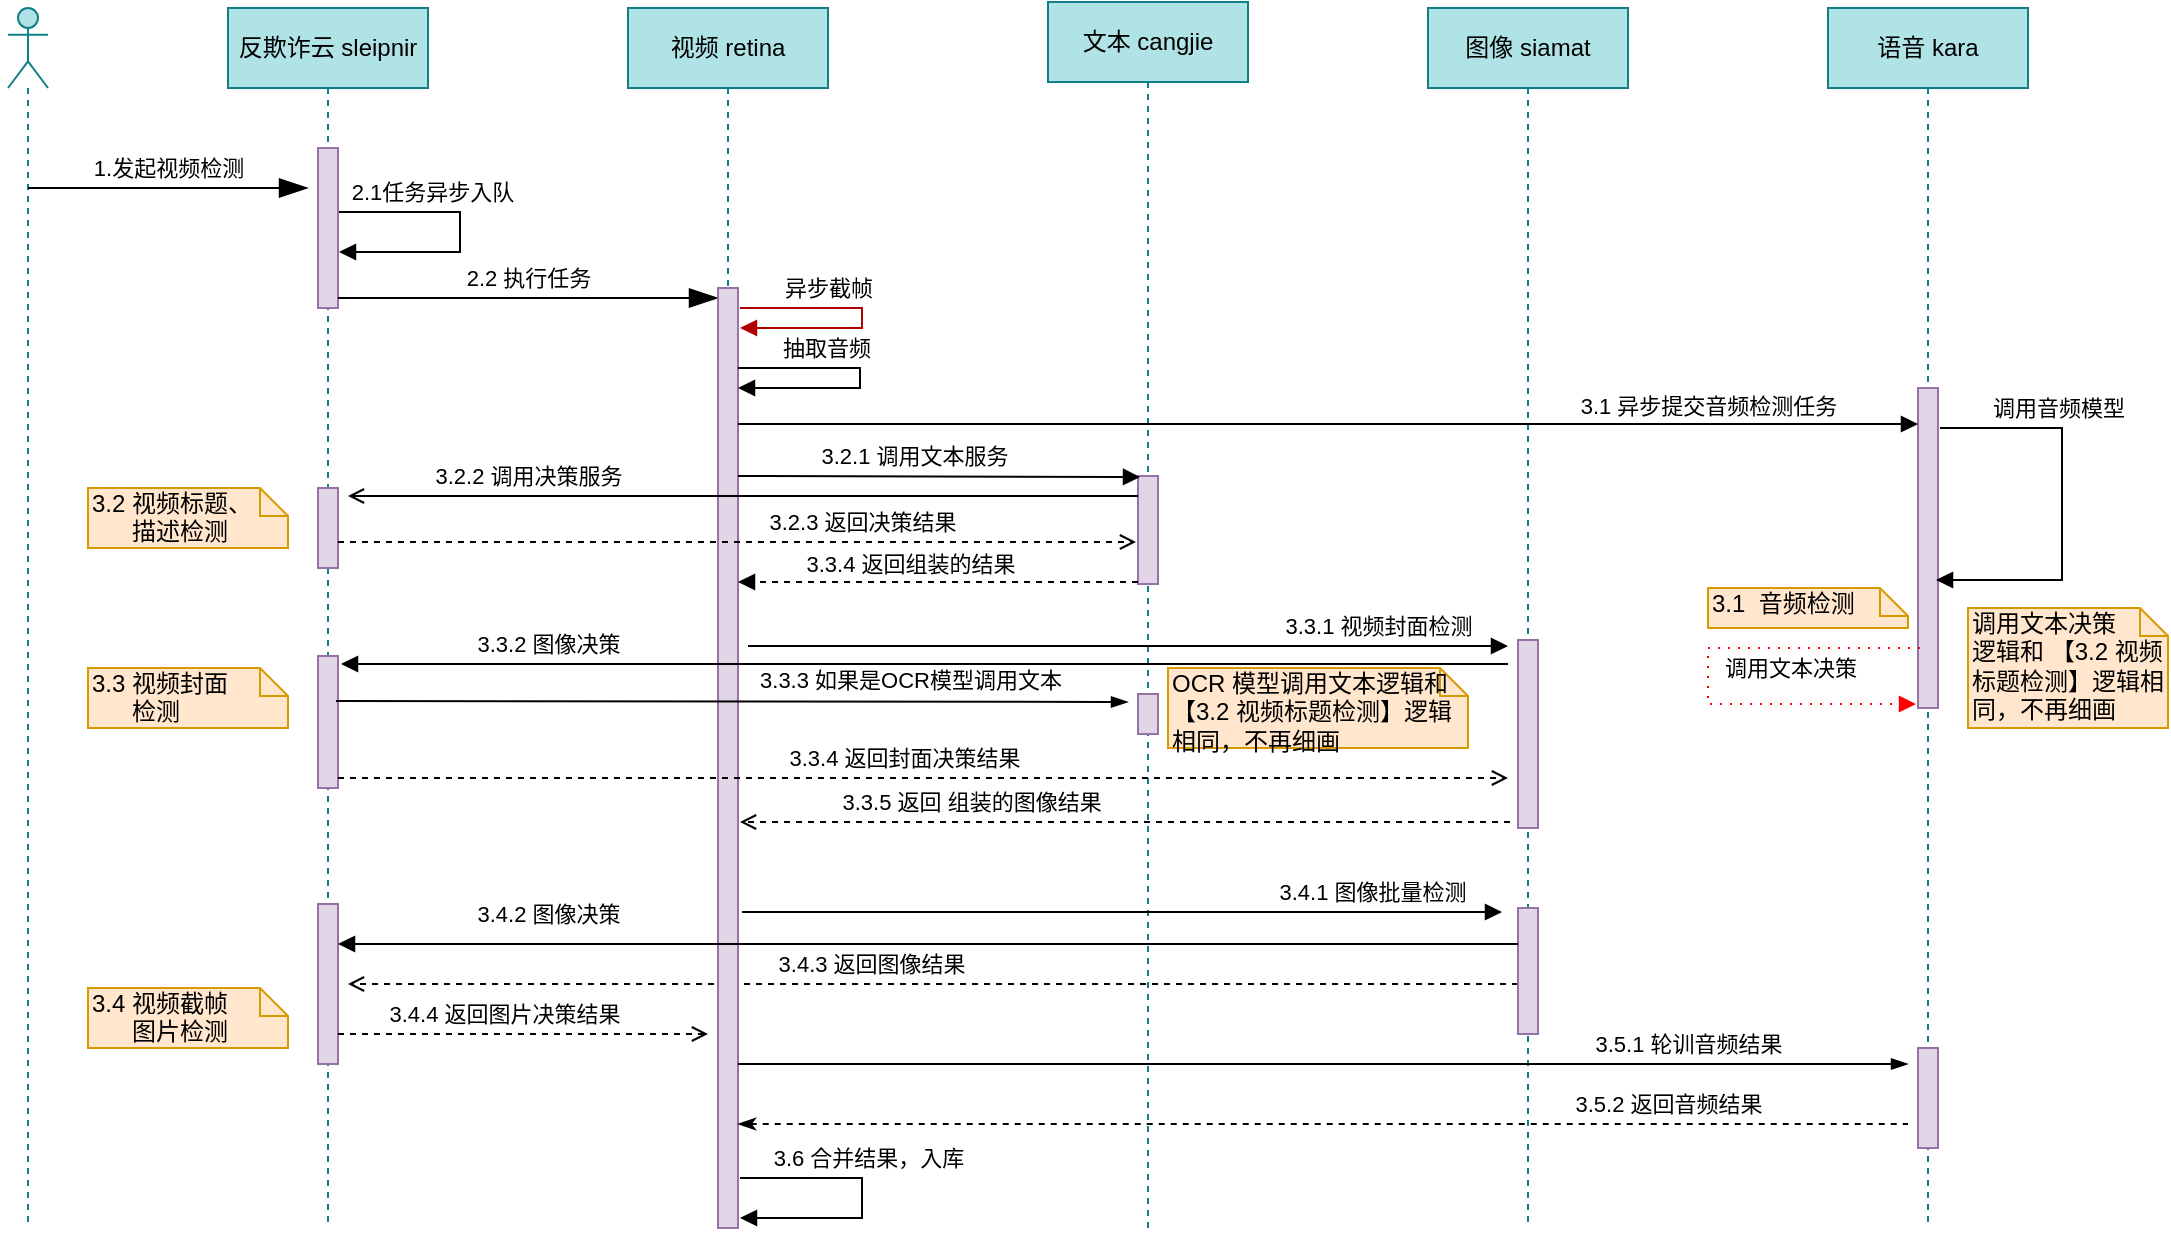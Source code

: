 <mxfile version="13.8.0" type="github">
  <diagram id="AKO_I97irhz80ixM5-JJ" name="Page-1">
    <mxGraphModel dx="1188" dy="762" grid="1" gridSize="10" guides="1" tooltips="1" connect="1" arrows="1" fold="1" page="1" pageScale="1" pageWidth="827" pageHeight="1169" math="0" shadow="0">
      <root>
        <mxCell id="0" />
        <mxCell id="1" parent="0" />
        <mxCell id="uggn_2pLRfB9Us7H2j-P-1" value="" style="edgeStyle=orthogonalEdgeStyle;html=1;align=left;spacingLeft=2;endArrow=block;rounded=0;fillColor=#e51400;strokeColor=#B20000;" edge="1" parent="1">
          <mxGeometry x="-0.142" y="36" relative="1" as="geometry">
            <mxPoint x="446" y="300" as="sourcePoint" />
            <Array as="points">
              <mxPoint x="507" y="300" />
              <mxPoint x="507" y="310" />
            </Array>
            <mxPoint x="446" y="310" as="targetPoint" />
            <mxPoint x="-16" y="-30" as="offset" />
          </mxGeometry>
        </mxCell>
        <mxCell id="uggn_2pLRfB9Us7H2j-P-2" value="&lt;span style=&quot;text-align: left&quot;&gt;异步截帧&lt;/span&gt;" style="edgeLabel;html=1;align=center;verticalAlign=middle;resizable=0;points=[];" vertex="1" connectable="0" parent="uggn_2pLRfB9Us7H2j-P-1">
          <mxGeometry x="-0.582" y="-1" relative="1" as="geometry">
            <mxPoint x="16.5" y="-11" as="offset" />
          </mxGeometry>
        </mxCell>
        <mxCell id="uggn_2pLRfB9Us7H2j-P-3" value="" style="shape=umlLifeline;participant=umlActor;perimeter=lifelinePerimeter;whiteSpace=wrap;html=1;container=1;collapsible=0;recursiveResize=0;verticalAlign=top;spacingTop=36;outlineConnect=0;fillColor=#b0e3e6;strokeColor=#0e8088;" vertex="1" parent="1">
          <mxGeometry x="80" y="150" width="20" height="610" as="geometry" />
        </mxCell>
        <mxCell id="uggn_2pLRfB9Us7H2j-P-4" value="反欺诈云 sleipnir" style="shape=umlLifeline;perimeter=lifelinePerimeter;whiteSpace=wrap;html=1;container=1;collapsible=0;recursiveResize=0;outlineConnect=0;fillColor=#b0e3e6;strokeColor=#0e8088;" vertex="1" parent="1">
          <mxGeometry x="190" y="150" width="100" height="610" as="geometry" />
        </mxCell>
        <mxCell id="uggn_2pLRfB9Us7H2j-P-5" value="" style="html=1;points=[];perimeter=orthogonalPerimeter;fillColor=#e1d5e7;strokeColor=#9673a6;" vertex="1" parent="uggn_2pLRfB9Us7H2j-P-4">
          <mxGeometry x="45" y="70" width="10" height="80" as="geometry" />
        </mxCell>
        <mxCell id="uggn_2pLRfB9Us7H2j-P-6" value="" style="endArrow=blockThin;endFill=1;endSize=12;html=1;" edge="1" parent="uggn_2pLRfB9Us7H2j-P-4">
          <mxGeometry width="160" relative="1" as="geometry">
            <mxPoint x="55" y="145" as="sourcePoint" />
            <mxPoint x="245" y="145" as="targetPoint" />
          </mxGeometry>
        </mxCell>
        <mxCell id="uggn_2pLRfB9Us7H2j-P-7" value="2.2 执行任务" style="edgeLabel;html=1;align=center;verticalAlign=middle;resizable=0;points=[];" vertex="1" connectable="0" parent="uggn_2pLRfB9Us7H2j-P-6">
          <mxGeometry x="-0.147" y="2" relative="1" as="geometry">
            <mxPoint x="14" y="-8" as="offset" />
          </mxGeometry>
        </mxCell>
        <mxCell id="uggn_2pLRfB9Us7H2j-P-8" value="" style="html=1;points=[];perimeter=orthogonalPerimeter;fillColor=#e1d5e7;strokeColor=#9673a6;" vertex="1" parent="uggn_2pLRfB9Us7H2j-P-4">
          <mxGeometry x="45" y="240" width="10" height="40" as="geometry" />
        </mxCell>
        <mxCell id="uggn_2pLRfB9Us7H2j-P-9" value="" style="html=1;points=[];perimeter=orthogonalPerimeter;fillColor=#e1d5e7;strokeColor=#9673a6;" vertex="1" parent="uggn_2pLRfB9Us7H2j-P-4">
          <mxGeometry x="45" y="324" width="10" height="66" as="geometry" />
        </mxCell>
        <mxCell id="uggn_2pLRfB9Us7H2j-P-10" value="" style="html=1;points=[];perimeter=orthogonalPerimeter;fillColor=#e1d5e7;strokeColor=#9673a6;" vertex="1" parent="uggn_2pLRfB9Us7H2j-P-4">
          <mxGeometry x="45" y="448" width="10" height="80" as="geometry" />
        </mxCell>
        <mxCell id="uggn_2pLRfB9Us7H2j-P-15" style="edgeStyle=elbowEdgeStyle;rounded=0;orthogonalLoop=1;jettySize=auto;elbow=vertical;html=1;endArrow=open;endFill=0;dashed=1;" edge="1" parent="uggn_2pLRfB9Us7H2j-P-4">
          <mxGeometry relative="1" as="geometry">
            <mxPoint x="645" y="488" as="sourcePoint" />
            <mxPoint x="60" y="488" as="targetPoint" />
          </mxGeometry>
        </mxCell>
        <mxCell id="uggn_2pLRfB9Us7H2j-P-16" value="&amp;nbsp;3.4.3 返回图像结果" style="edgeLabel;html=1;align=center;verticalAlign=middle;resizable=0;points=[];" vertex="1" connectable="0" parent="uggn_2pLRfB9Us7H2j-P-15">
          <mxGeometry x="0.135" y="-2" relative="1" as="geometry">
            <mxPoint x="7" y="-8" as="offset" />
          </mxGeometry>
        </mxCell>
        <mxCell id="uggn_2pLRfB9Us7H2j-P-17" style="edgeStyle=elbowEdgeStyle;rounded=0;orthogonalLoop=1;jettySize=auto;elbow=vertical;html=1;dashed=1;endArrow=open;endFill=0;" edge="1" parent="uggn_2pLRfB9Us7H2j-P-4">
          <mxGeometry relative="1" as="geometry">
            <mxPoint x="55" y="513" as="sourcePoint" />
            <mxPoint x="240" y="513" as="targetPoint" />
          </mxGeometry>
        </mxCell>
        <mxCell id="uggn_2pLRfB9Us7H2j-P-18" value="3.4.4 返回图片决策结果" style="edgeLabel;html=1;align=center;verticalAlign=middle;resizable=0;points=[];" vertex="1" connectable="0" parent="uggn_2pLRfB9Us7H2j-P-17">
          <mxGeometry y="-31" relative="1" as="geometry">
            <mxPoint x="-10" y="-41" as="offset" />
          </mxGeometry>
        </mxCell>
        <mxCell id="uggn_2pLRfB9Us7H2j-P-20" value="" style="endArrow=blockThin;endFill=1;endSize=12;html=1;arcSize=15;startFill=0;orthogonalLoop=1;noJump=1;snapToPoint=1;fixDash=0;editable=0;metaEdit=0;" edge="1" parent="1">
          <mxGeometry width="160" relative="1" as="geometry">
            <mxPoint x="90" y="240" as="sourcePoint" />
            <mxPoint x="230" y="240" as="targetPoint" />
          </mxGeometry>
        </mxCell>
        <mxCell id="uggn_2pLRfB9Us7H2j-P-21" value="1.发起视频检测" style="edgeLabel;html=1;align=center;verticalAlign=middle;resizable=0;points=[];" vertex="1" connectable="0" parent="uggn_2pLRfB9Us7H2j-P-20">
          <mxGeometry x="0.143" y="-32" relative="1" as="geometry">
            <mxPoint x="-10" y="-42" as="offset" />
          </mxGeometry>
        </mxCell>
        <mxCell id="uggn_2pLRfB9Us7H2j-P-22" value="视频 retina" style="shape=umlLifeline;perimeter=lifelinePerimeter;whiteSpace=wrap;html=1;container=1;collapsible=0;recursiveResize=0;outlineConnect=0;fillColor=#b0e3e6;strokeColor=#0e8088;" vertex="1" parent="1">
          <mxGeometry x="390" y="150" width="100" height="610" as="geometry" />
        </mxCell>
        <mxCell id="uggn_2pLRfB9Us7H2j-P-23" value="" style="html=1;points=[];perimeter=orthogonalPerimeter;fillColor=#e1d5e7;strokeColor=#9673a6;" vertex="1" parent="uggn_2pLRfB9Us7H2j-P-22">
          <mxGeometry x="45" y="140" width="10" height="470" as="geometry" />
        </mxCell>
        <mxCell id="uggn_2pLRfB9Us7H2j-P-24" value="文本 cangjie" style="shape=umlLifeline;perimeter=lifelinePerimeter;whiteSpace=wrap;html=1;container=1;collapsible=0;recursiveResize=0;outlineConnect=0;fillColor=#b0e3e6;strokeColor=#0e8088;" vertex="1" parent="1">
          <mxGeometry x="600" y="147" width="100" height="613" as="geometry" />
        </mxCell>
        <mxCell id="uggn_2pLRfB9Us7H2j-P-25" value="" style="html=1;points=[];perimeter=orthogonalPerimeter;fillColor=#e1d5e7;strokeColor=#9673a6;" vertex="1" parent="uggn_2pLRfB9Us7H2j-P-24">
          <mxGeometry x="45" y="237" width="10" height="54" as="geometry" />
        </mxCell>
        <mxCell id="uggn_2pLRfB9Us7H2j-P-69" value="" style="html=1;points=[];perimeter=orthogonalPerimeter;fillColor=#e1d5e7;strokeColor=#9673a6;" vertex="1" parent="uggn_2pLRfB9Us7H2j-P-24">
          <mxGeometry x="45" y="346" width="10" height="20" as="geometry" />
        </mxCell>
        <mxCell id="uggn_2pLRfB9Us7H2j-P-26" value="图像 siamat" style="shape=umlLifeline;perimeter=lifelinePerimeter;whiteSpace=wrap;html=1;container=1;collapsible=0;recursiveResize=0;outlineConnect=0;fillColor=#b0e3e6;strokeColor=#0e8088;" vertex="1" parent="1">
          <mxGeometry x="790" y="150" width="100" height="610" as="geometry" />
        </mxCell>
        <mxCell id="uggn_2pLRfB9Us7H2j-P-27" value="" style="html=1;points=[];perimeter=orthogonalPerimeter;fillColor=#e1d5e7;strokeColor=#9673a6;" vertex="1" parent="uggn_2pLRfB9Us7H2j-P-26">
          <mxGeometry x="45" y="316" width="10" height="94" as="geometry" />
        </mxCell>
        <mxCell id="uggn_2pLRfB9Us7H2j-P-28" value="" style="html=1;points=[];perimeter=orthogonalPerimeter;fillColor=#e1d5e7;strokeColor=#9673a6;" vertex="1" parent="uggn_2pLRfB9Us7H2j-P-26">
          <mxGeometry x="45" y="450" width="10" height="63" as="geometry" />
        </mxCell>
        <mxCell id="uggn_2pLRfB9Us7H2j-P-29" value="语音 kara" style="shape=umlLifeline;perimeter=lifelinePerimeter;whiteSpace=wrap;html=1;container=1;collapsible=0;recursiveResize=0;outlineConnect=0;fillColor=#b0e3e6;strokeColor=#0e8088;" vertex="1" parent="1">
          <mxGeometry x="990" y="150" width="100" height="610" as="geometry" />
        </mxCell>
        <mxCell id="uggn_2pLRfB9Us7H2j-P-30" value="" style="html=1;points=[];perimeter=orthogonalPerimeter;fillColor=#e1d5e7;strokeColor=#9673a6;" vertex="1" parent="uggn_2pLRfB9Us7H2j-P-29">
          <mxGeometry x="45" y="190" width="10" height="160" as="geometry" />
        </mxCell>
        <mxCell id="uggn_2pLRfB9Us7H2j-P-31" value="" style="html=1;points=[];perimeter=orthogonalPerimeter;fillColor=#e1d5e7;strokeColor=#9673a6;" vertex="1" parent="uggn_2pLRfB9Us7H2j-P-29">
          <mxGeometry x="45" y="520" width="10" height="50" as="geometry" />
        </mxCell>
        <mxCell id="uggn_2pLRfB9Us7H2j-P-32" value="" style="edgeStyle=orthogonalEdgeStyle;html=1;align=left;spacingLeft=2;endArrow=block;rounded=0;" edge="1" parent="1">
          <mxGeometry x="-0.142" y="36" relative="1" as="geometry">
            <mxPoint x="245.5" y="252" as="sourcePoint" />
            <Array as="points">
              <mxPoint x="306" y="252" />
              <mxPoint x="306" y="272" />
            </Array>
            <mxPoint x="245.5" y="272" as="targetPoint" />
            <mxPoint x="-16" y="-30" as="offset" />
          </mxGeometry>
        </mxCell>
        <mxCell id="uggn_2pLRfB9Us7H2j-P-33" value="&lt;span style=&quot;text-align: left&quot;&gt;2.1任务异步入队&lt;/span&gt;" style="edgeLabel;html=1;align=center;verticalAlign=middle;resizable=0;points=[];" vertex="1" connectable="0" parent="uggn_2pLRfB9Us7H2j-P-32">
          <mxGeometry x="-0.582" y="-1" relative="1" as="geometry">
            <mxPoint x="16.5" y="-11" as="offset" />
          </mxGeometry>
        </mxCell>
        <mxCell id="uggn_2pLRfB9Us7H2j-P-34" value="" style="edgeStyle=orthogonalEdgeStyle;html=1;align=left;spacingLeft=2;endArrow=block;rounded=0;" edge="1" parent="1">
          <mxGeometry x="-0.142" y="36" relative="1" as="geometry">
            <mxPoint x="445" y="330" as="sourcePoint" />
            <Array as="points">
              <mxPoint x="506" y="330" />
              <mxPoint x="506" y="340" />
            </Array>
            <mxPoint x="445" y="340" as="targetPoint" />
            <mxPoint x="-16" y="-30" as="offset" />
          </mxGeometry>
        </mxCell>
        <mxCell id="uggn_2pLRfB9Us7H2j-P-35" value="&lt;span style=&quot;text-align: left&quot;&gt;抽取音频&lt;/span&gt;" style="edgeLabel;html=1;align=center;verticalAlign=middle;resizable=0;points=[];" vertex="1" connectable="0" parent="uggn_2pLRfB9Us7H2j-P-34">
          <mxGeometry x="-0.582" y="-1" relative="1" as="geometry">
            <mxPoint x="16.5" y="-11" as="offset" />
          </mxGeometry>
        </mxCell>
        <mxCell id="uggn_2pLRfB9Us7H2j-P-36" style="edgeStyle=elbowEdgeStyle;rounded=0;orthogonalLoop=1;jettySize=auto;elbow=vertical;html=1;endArrow=block;endFill=1;entryX=0;entryY=0.113;entryDx=0;entryDy=0;entryPerimeter=0;" edge="1" parent="1" source="uggn_2pLRfB9Us7H2j-P-23" target="uggn_2pLRfB9Us7H2j-P-30">
          <mxGeometry relative="1" as="geometry">
            <mxPoint x="1030" y="350" as="targetPoint" />
          </mxGeometry>
        </mxCell>
        <mxCell id="uggn_2pLRfB9Us7H2j-P-37" value="3.1 异步提交音频检测任务" style="edgeLabel;html=1;align=center;verticalAlign=middle;resizable=0;points=[];" vertex="1" connectable="0" parent="uggn_2pLRfB9Us7H2j-P-36">
          <mxGeometry x="0.034" y="3" relative="1" as="geometry">
            <mxPoint x="180" y="-6" as="offset" />
          </mxGeometry>
        </mxCell>
        <mxCell id="uggn_2pLRfB9Us7H2j-P-38" value="" style="edgeStyle=orthogonalEdgeStyle;html=1;align=left;spacingLeft=2;endArrow=block;rounded=0;entryX=0.9;entryY=0.6;entryDx=0;entryDy=0;entryPerimeter=0;" edge="1" parent="1" target="uggn_2pLRfB9Us7H2j-P-30">
          <mxGeometry x="-0.142" y="36" relative="1" as="geometry">
            <mxPoint x="1046" y="360" as="sourcePoint" />
            <Array as="points">
              <mxPoint x="1107" y="360" />
              <mxPoint x="1107" y="436" />
            </Array>
            <mxPoint x="1046" y="370" as="targetPoint" />
            <mxPoint x="-16" y="-30" as="offset" />
          </mxGeometry>
        </mxCell>
        <mxCell id="uggn_2pLRfB9Us7H2j-P-39" value="&lt;span style=&quot;text-align: left&quot;&gt;调用音频模型&lt;/span&gt;" style="edgeLabel;html=1;align=center;verticalAlign=middle;resizable=0;points=[];" vertex="1" connectable="0" parent="uggn_2pLRfB9Us7H2j-P-38">
          <mxGeometry x="-0.582" y="-1" relative="1" as="geometry">
            <mxPoint x="16.5" y="-11" as="offset" />
          </mxGeometry>
        </mxCell>
        <mxCell id="uggn_2pLRfB9Us7H2j-P-42" style="edgeStyle=elbowEdgeStyle;rounded=0;orthogonalLoop=1;jettySize=auto;elbow=vertical;html=1;endArrow=block;endFill=1;comic=0;shadow=0;" edge="1" parent="1">
          <mxGeometry relative="1" as="geometry">
            <mxPoint x="445" y="384" as="sourcePoint" />
            <mxPoint x="646" y="385" as="targetPoint" />
          </mxGeometry>
        </mxCell>
        <mxCell id="uggn_2pLRfB9Us7H2j-P-43" value="3.2.1 调用文本服务" style="edgeLabel;html=1;align=center;verticalAlign=middle;resizable=0;points=[];" vertex="1" connectable="0" parent="uggn_2pLRfB9Us7H2j-P-42">
          <mxGeometry y="-70" relative="1" as="geometry">
            <mxPoint x="-13" y="-81" as="offset" />
          </mxGeometry>
        </mxCell>
        <mxCell id="uggn_2pLRfB9Us7H2j-P-44" style="edgeStyle=elbowEdgeStyle;rounded=0;orthogonalLoop=1;jettySize=auto;elbow=vertical;html=1;endArrow=open;endFill=0;" edge="1" parent="1">
          <mxGeometry relative="1" as="geometry">
            <mxPoint x="250" y="394" as="targetPoint" />
            <Array as="points">
              <mxPoint x="500" y="394" />
            </Array>
            <mxPoint x="645" y="394" as="sourcePoint" />
          </mxGeometry>
        </mxCell>
        <mxCell id="uggn_2pLRfB9Us7H2j-P-45" value="3.2.2 调用决策服务" style="edgeLabel;html=1;align=center;verticalAlign=middle;resizable=0;points=[];" vertex="1" connectable="0" parent="uggn_2pLRfB9Us7H2j-P-44">
          <mxGeometry x="0.605" y="-2" relative="1" as="geometry">
            <mxPoint x="12" y="-8" as="offset" />
          </mxGeometry>
        </mxCell>
        <mxCell id="uggn_2pLRfB9Us7H2j-P-46" value="3.2.3 返回决策结果" style="edgeStyle=elbowEdgeStyle;rounded=0;orthogonalLoop=1;jettySize=auto;elbow=vertical;html=1;dashed=1;endArrow=open;endFill=0;" edge="1" parent="1">
          <mxGeometry x="0.31" y="10" relative="1" as="geometry">
            <mxPoint x="644" y="417" as="targetPoint" />
            <Array as="points">
              <mxPoint x="318" y="417" />
            </Array>
            <mxPoint x="245" y="417" as="sourcePoint" />
            <mxPoint as="offset" />
          </mxGeometry>
        </mxCell>
        <mxCell id="uggn_2pLRfB9Us7H2j-P-47" style="edgeStyle=elbowEdgeStyle;rounded=0;orthogonalLoop=1;jettySize=auto;elbow=vertical;html=1;endArrow=block;endFill=1;" edge="1" parent="1">
          <mxGeometry relative="1" as="geometry">
            <mxPoint x="830" y="478" as="sourcePoint" />
            <mxPoint x="246.5" y="478" as="targetPoint" />
            <Array as="points">
              <mxPoint x="830" y="478" />
            </Array>
          </mxGeometry>
        </mxCell>
        <mxCell id="uggn_2pLRfB9Us7H2j-P-48" value="3.3.2 图像决策" style="edgeLabel;html=1;align=center;verticalAlign=middle;resizable=0;points=[];" vertex="1" connectable="0" parent="uggn_2pLRfB9Us7H2j-P-47">
          <mxGeometry x="0.265" y="2" relative="1" as="geometry">
            <mxPoint x="-111" y="-12" as="offset" />
          </mxGeometry>
        </mxCell>
        <mxCell id="uggn_2pLRfB9Us7H2j-P-49" style="edgeStyle=elbowEdgeStyle;rounded=0;orthogonalLoop=1;jettySize=auto;elbow=vertical;html=1;endArrow=block;endFill=1;" edge="1" parent="1">
          <mxGeometry relative="1" as="geometry">
            <mxPoint x="830" y="469" as="targetPoint" />
            <Array as="points">
              <mxPoint x="510" y="469" />
            </Array>
            <mxPoint x="450" y="469" as="sourcePoint" />
          </mxGeometry>
        </mxCell>
        <mxCell id="uggn_2pLRfB9Us7H2j-P-50" value="3.3.1 视频封面检测" style="edgeLabel;html=1;align=center;verticalAlign=middle;resizable=0;points=[];" vertex="1" connectable="0" parent="uggn_2pLRfB9Us7H2j-P-49">
          <mxGeometry x="0.562" y="2" relative="1" as="geometry">
            <mxPoint x="18" y="-8" as="offset" />
          </mxGeometry>
        </mxCell>
        <mxCell id="uggn_2pLRfB9Us7H2j-P-51" value="3.2 视频标题、&lt;br&gt;&amp;nbsp; &amp;nbsp; &amp;nbsp; 描述检测" style="shape=note;whiteSpace=wrap;html=1;size=14;verticalAlign=top;align=left;spacingTop=-6;fillColor=#ffe6cc;strokeColor=#d79b00;" vertex="1" parent="1">
          <mxGeometry x="120" y="390" width="100" height="30" as="geometry" />
        </mxCell>
        <mxCell id="uggn_2pLRfB9Us7H2j-P-52" style="edgeStyle=elbowEdgeStyle;rounded=0;orthogonalLoop=1;jettySize=auto;elbow=vertical;html=1;endArrow=open;endFill=0;dashed=1;" edge="1" parent="1">
          <mxGeometry relative="1" as="geometry">
            <mxPoint x="831" y="557" as="sourcePoint" />
            <mxPoint x="446" y="557" as="targetPoint" />
          </mxGeometry>
        </mxCell>
        <mxCell id="uggn_2pLRfB9Us7H2j-P-53" value="&amp;nbsp;3.3.5 返回 组装的图像结果" style="edgeLabel;html=1;align=center;verticalAlign=middle;resizable=0;points=[];" vertex="1" connectable="0" parent="uggn_2pLRfB9Us7H2j-P-52">
          <mxGeometry x="0.135" y="-2" relative="1" as="geometry">
            <mxPoint x="-53" y="-8" as="offset" />
          </mxGeometry>
        </mxCell>
        <mxCell id="uggn_2pLRfB9Us7H2j-P-54" style="edgeStyle=elbowEdgeStyle;rounded=0;orthogonalLoop=1;jettySize=auto;elbow=vertical;html=1;dashed=1;endArrow=open;endFill=0;" edge="1" parent="1">
          <mxGeometry relative="1" as="geometry">
            <mxPoint x="245" y="535" as="sourcePoint" />
            <mxPoint x="830" y="535" as="targetPoint" />
          </mxGeometry>
        </mxCell>
        <mxCell id="uggn_2pLRfB9Us7H2j-P-55" value="3.3.4 返回封面决策结果" style="edgeLabel;html=1;align=center;verticalAlign=middle;resizable=0;points=[];" vertex="1" connectable="0" parent="uggn_2pLRfB9Us7H2j-P-54">
          <mxGeometry y="-31" relative="1" as="geometry">
            <mxPoint x="-10" y="-41" as="offset" />
          </mxGeometry>
        </mxCell>
        <mxCell id="uggn_2pLRfB9Us7H2j-P-56" value="3.1&amp;nbsp; 音频检测" style="shape=note;whiteSpace=wrap;html=1;size=14;verticalAlign=top;align=left;spacingTop=-6;fillColor=#ffe6cc;strokeColor=#d79b00;" vertex="1" parent="1">
          <mxGeometry x="930" y="440" width="100" height="20" as="geometry" />
        </mxCell>
        <mxCell id="uggn_2pLRfB9Us7H2j-P-57" value="3.3 视频封面&lt;br&gt;&amp;nbsp; &amp;nbsp; &amp;nbsp; 检测" style="shape=note;whiteSpace=wrap;html=1;size=14;verticalAlign=top;align=left;spacingTop=-6;fillColor=#ffe6cc;strokeColor=#d79b00;" vertex="1" parent="1">
          <mxGeometry x="120" y="480" width="100" height="30" as="geometry" />
        </mxCell>
        <mxCell id="uggn_2pLRfB9Us7H2j-P-58" value="" style="edgeStyle=orthogonalEdgeStyle;html=1;align=left;spacingLeft=2;endArrow=block;rounded=0;entryX=0.9;entryY=0.6;entryDx=0;entryDy=0;entryPerimeter=0;dashed=1;dashPattern=1 4;strokeColor=#FF0000;" edge="1" parent="1">
          <mxGeometry x="-0.142" y="36" relative="1" as="geometry">
            <mxPoint x="1036" y="470" as="sourcePoint" />
            <Array as="points">
              <mxPoint x="930" y="470" />
              <mxPoint x="930" y="498" />
            </Array>
            <mxPoint x="1034" y="498" as="targetPoint" />
            <mxPoint x="-16" y="-30" as="offset" />
          </mxGeometry>
        </mxCell>
        <mxCell id="uggn_2pLRfB9Us7H2j-P-59" value="&lt;span style=&quot;text-align: left&quot;&gt;调用文本决策&lt;/span&gt;" style="edgeLabel;html=1;align=center;verticalAlign=middle;resizable=0;points=[];" vertex="1" connectable="0" parent="uggn_2pLRfB9Us7H2j-P-58">
          <mxGeometry x="-0.582" y="-1" relative="1" as="geometry">
            <mxPoint x="-16" y="11" as="offset" />
          </mxGeometry>
        </mxCell>
        <mxCell id="uggn_2pLRfB9Us7H2j-P-60" value="调用文本决策&lt;br&gt;逻辑和 【3.2 视频标题检测】逻辑相同，不再细画" style="shape=note;whiteSpace=wrap;html=1;size=14;verticalAlign=top;align=left;spacingTop=-6;fillColor=#ffe6cc;strokeColor=#d79b00;" vertex="1" parent="1">
          <mxGeometry x="1060" y="450" width="100" height="60" as="geometry" />
        </mxCell>
        <mxCell id="uggn_2pLRfB9Us7H2j-P-61" style="edgeStyle=elbowEdgeStyle;rounded=0;orthogonalLoop=1;jettySize=auto;elbow=vertical;html=1;startArrow=none;startFill=0;endArrow=blockThin;endFill=1;" edge="1" parent="1">
          <mxGeometry relative="1" as="geometry">
            <mxPoint x="445" y="678" as="sourcePoint" />
            <mxPoint x="1030" y="678" as="targetPoint" />
          </mxGeometry>
        </mxCell>
        <mxCell id="uggn_2pLRfB9Us7H2j-P-62" value="3.5.1 轮训音频结果" style="edgeLabel;html=1;align=center;verticalAlign=middle;resizable=0;points=[];" vertex="1" connectable="0" parent="uggn_2pLRfB9Us7H2j-P-61">
          <mxGeometry x="0.487" y="1" relative="1" as="geometry">
            <mxPoint x="40" y="-9" as="offset" />
          </mxGeometry>
        </mxCell>
        <mxCell id="uggn_2pLRfB9Us7H2j-P-63" style="edgeStyle=elbowEdgeStyle;rounded=0;orthogonalLoop=1;jettySize=auto;elbow=vertical;html=1;startArrow=classicThin;startFill=1;endArrow=none;endFill=0;dashed=1;" edge="1" parent="1">
          <mxGeometry relative="1" as="geometry">
            <mxPoint x="445" y="708" as="sourcePoint" />
            <mxPoint x="1030" y="708" as="targetPoint" />
          </mxGeometry>
        </mxCell>
        <mxCell id="uggn_2pLRfB9Us7H2j-P-64" value="3.5.2 返回音频结果" style="edgeLabel;html=1;align=center;verticalAlign=middle;resizable=0;points=[];" vertex="1" connectable="0" parent="uggn_2pLRfB9Us7H2j-P-63">
          <mxGeometry x="0.487" y="1" relative="1" as="geometry">
            <mxPoint x="30" y="-9" as="offset" />
          </mxGeometry>
        </mxCell>
        <mxCell id="uggn_2pLRfB9Us7H2j-P-65" value="" style="edgeStyle=orthogonalEdgeStyle;html=1;align=left;spacingLeft=2;endArrow=block;rounded=0;" edge="1" parent="1">
          <mxGeometry x="-0.142" y="36" relative="1" as="geometry">
            <mxPoint x="446" y="735" as="sourcePoint" />
            <Array as="points">
              <mxPoint x="507" y="735" />
              <mxPoint x="507" y="755" />
              <mxPoint x="446" y="755" />
            </Array>
            <mxPoint x="446" y="755" as="targetPoint" />
            <mxPoint x="-16" y="-30" as="offset" />
          </mxGeometry>
        </mxCell>
        <mxCell id="uggn_2pLRfB9Us7H2j-P-66" value="&lt;span style=&quot;text-align: left&quot;&gt;3.6 合并结果，入库&lt;/span&gt;" style="edgeLabel;html=1;align=center;verticalAlign=middle;resizable=0;points=[];" vertex="1" connectable="0" parent="uggn_2pLRfB9Us7H2j-P-65">
          <mxGeometry x="-0.582" y="-1" relative="1" as="geometry">
            <mxPoint x="34" y="-11" as="offset" />
          </mxGeometry>
        </mxCell>
        <mxCell id="uggn_2pLRfB9Us7H2j-P-67" style="edgeStyle=elbowEdgeStyle;rounded=0;orthogonalLoop=1;jettySize=auto;elbow=vertical;html=1;endArrow=block;endFill=1;dashed=1;" edge="1" parent="1">
          <mxGeometry relative="1" as="geometry">
            <mxPoint x="645" y="437" as="sourcePoint" />
            <mxPoint x="445" y="437" as="targetPoint" />
          </mxGeometry>
        </mxCell>
        <mxCell id="uggn_2pLRfB9Us7H2j-P-68" value="3.3.4 返回组装的结果" style="edgeLabel;html=1;align=center;verticalAlign=middle;resizable=0;points=[];" vertex="1" connectable="0" parent="uggn_2pLRfB9Us7H2j-P-67">
          <mxGeometry x="0.265" y="2" relative="1" as="geometry">
            <mxPoint x="12" y="-11" as="offset" />
          </mxGeometry>
        </mxCell>
        <mxCell id="uggn_2pLRfB9Us7H2j-P-13" style="edgeStyle=elbowEdgeStyle;rounded=0;orthogonalLoop=1;jettySize=auto;elbow=vertical;html=1;endArrow=block;endFill=1;" edge="1" parent="1">
          <mxGeometry relative="1" as="geometry">
            <mxPoint x="827" y="602" as="targetPoint" />
            <Array as="points">
              <mxPoint x="507" y="602" />
            </Array>
            <mxPoint x="447" y="602" as="sourcePoint" />
          </mxGeometry>
        </mxCell>
        <mxCell id="uggn_2pLRfB9Us7H2j-P-14" value="3.4.1 图像批量检测" style="edgeLabel;html=1;align=center;verticalAlign=middle;resizable=0;points=[];" vertex="1" connectable="0" parent="uggn_2pLRfB9Us7H2j-P-13">
          <mxGeometry x="0.562" y="2" relative="1" as="geometry">
            <mxPoint x="18" y="-8" as="offset" />
          </mxGeometry>
        </mxCell>
        <mxCell id="uggn_2pLRfB9Us7H2j-P-11" style="edgeStyle=elbowEdgeStyle;rounded=0;orthogonalLoop=1;jettySize=auto;elbow=vertical;html=1;endArrow=block;endFill=1;" edge="1" parent="1">
          <mxGeometry relative="1" as="geometry">
            <mxPoint x="835" y="618" as="sourcePoint" />
            <mxPoint x="245" y="618" as="targetPoint" />
          </mxGeometry>
        </mxCell>
        <mxCell id="uggn_2pLRfB9Us7H2j-P-12" value="3.4.2 图像决策" style="edgeLabel;html=1;align=center;verticalAlign=middle;resizable=0;points=[];" vertex="1" connectable="0" parent="uggn_2pLRfB9Us7H2j-P-11">
          <mxGeometry x="0.265" y="2" relative="1" as="geometry">
            <mxPoint x="-112" y="-17" as="offset" />
          </mxGeometry>
        </mxCell>
        <mxCell id="uggn_2pLRfB9Us7H2j-P-70" style="edgeStyle=elbowEdgeStyle;rounded=0;orthogonalLoop=1;jettySize=auto;elbow=vertical;html=1;endArrow=blockThin;endFill=1;" edge="1" parent="1">
          <mxGeometry relative="1" as="geometry">
            <mxPoint x="244" y="496.5" as="sourcePoint" />
            <mxPoint x="640" y="497" as="targetPoint" />
          </mxGeometry>
        </mxCell>
        <mxCell id="uggn_2pLRfB9Us7H2j-P-71" value="3.3.3 如果是OCR模型调用文本" style="edgeLabel;html=1;align=center;verticalAlign=middle;resizable=0;points=[];" vertex="1" connectable="0" parent="uggn_2pLRfB9Us7H2j-P-70">
          <mxGeometry y="-31" relative="1" as="geometry">
            <mxPoint x="88.5" y="-42" as="offset" />
          </mxGeometry>
        </mxCell>
        <mxCell id="uggn_2pLRfB9Us7H2j-P-72" value="OCR 模型调用文本逻辑和 【3.2 视频标题检测】逻辑相同，不再细画" style="shape=note;whiteSpace=wrap;html=1;size=14;verticalAlign=top;align=left;spacingTop=-6;fillColor=#ffe6cc;strokeColor=#d79b00;" vertex="1" parent="1">
          <mxGeometry x="660" y="480" width="150" height="40" as="geometry" />
        </mxCell>
        <mxCell id="uggn_2pLRfB9Us7H2j-P-19" value="3.4 视频截帧&lt;br&gt;&amp;nbsp; &amp;nbsp; &amp;nbsp; 图片检测" style="shape=note;whiteSpace=wrap;html=1;size=14;verticalAlign=top;align=left;spacingTop=-6;fillColor=#ffe6cc;strokeColor=#d79b00;" vertex="1" parent="1">
          <mxGeometry x="120" y="640" width="100" height="30" as="geometry" />
        </mxCell>
      </root>
    </mxGraphModel>
  </diagram>
</mxfile>
